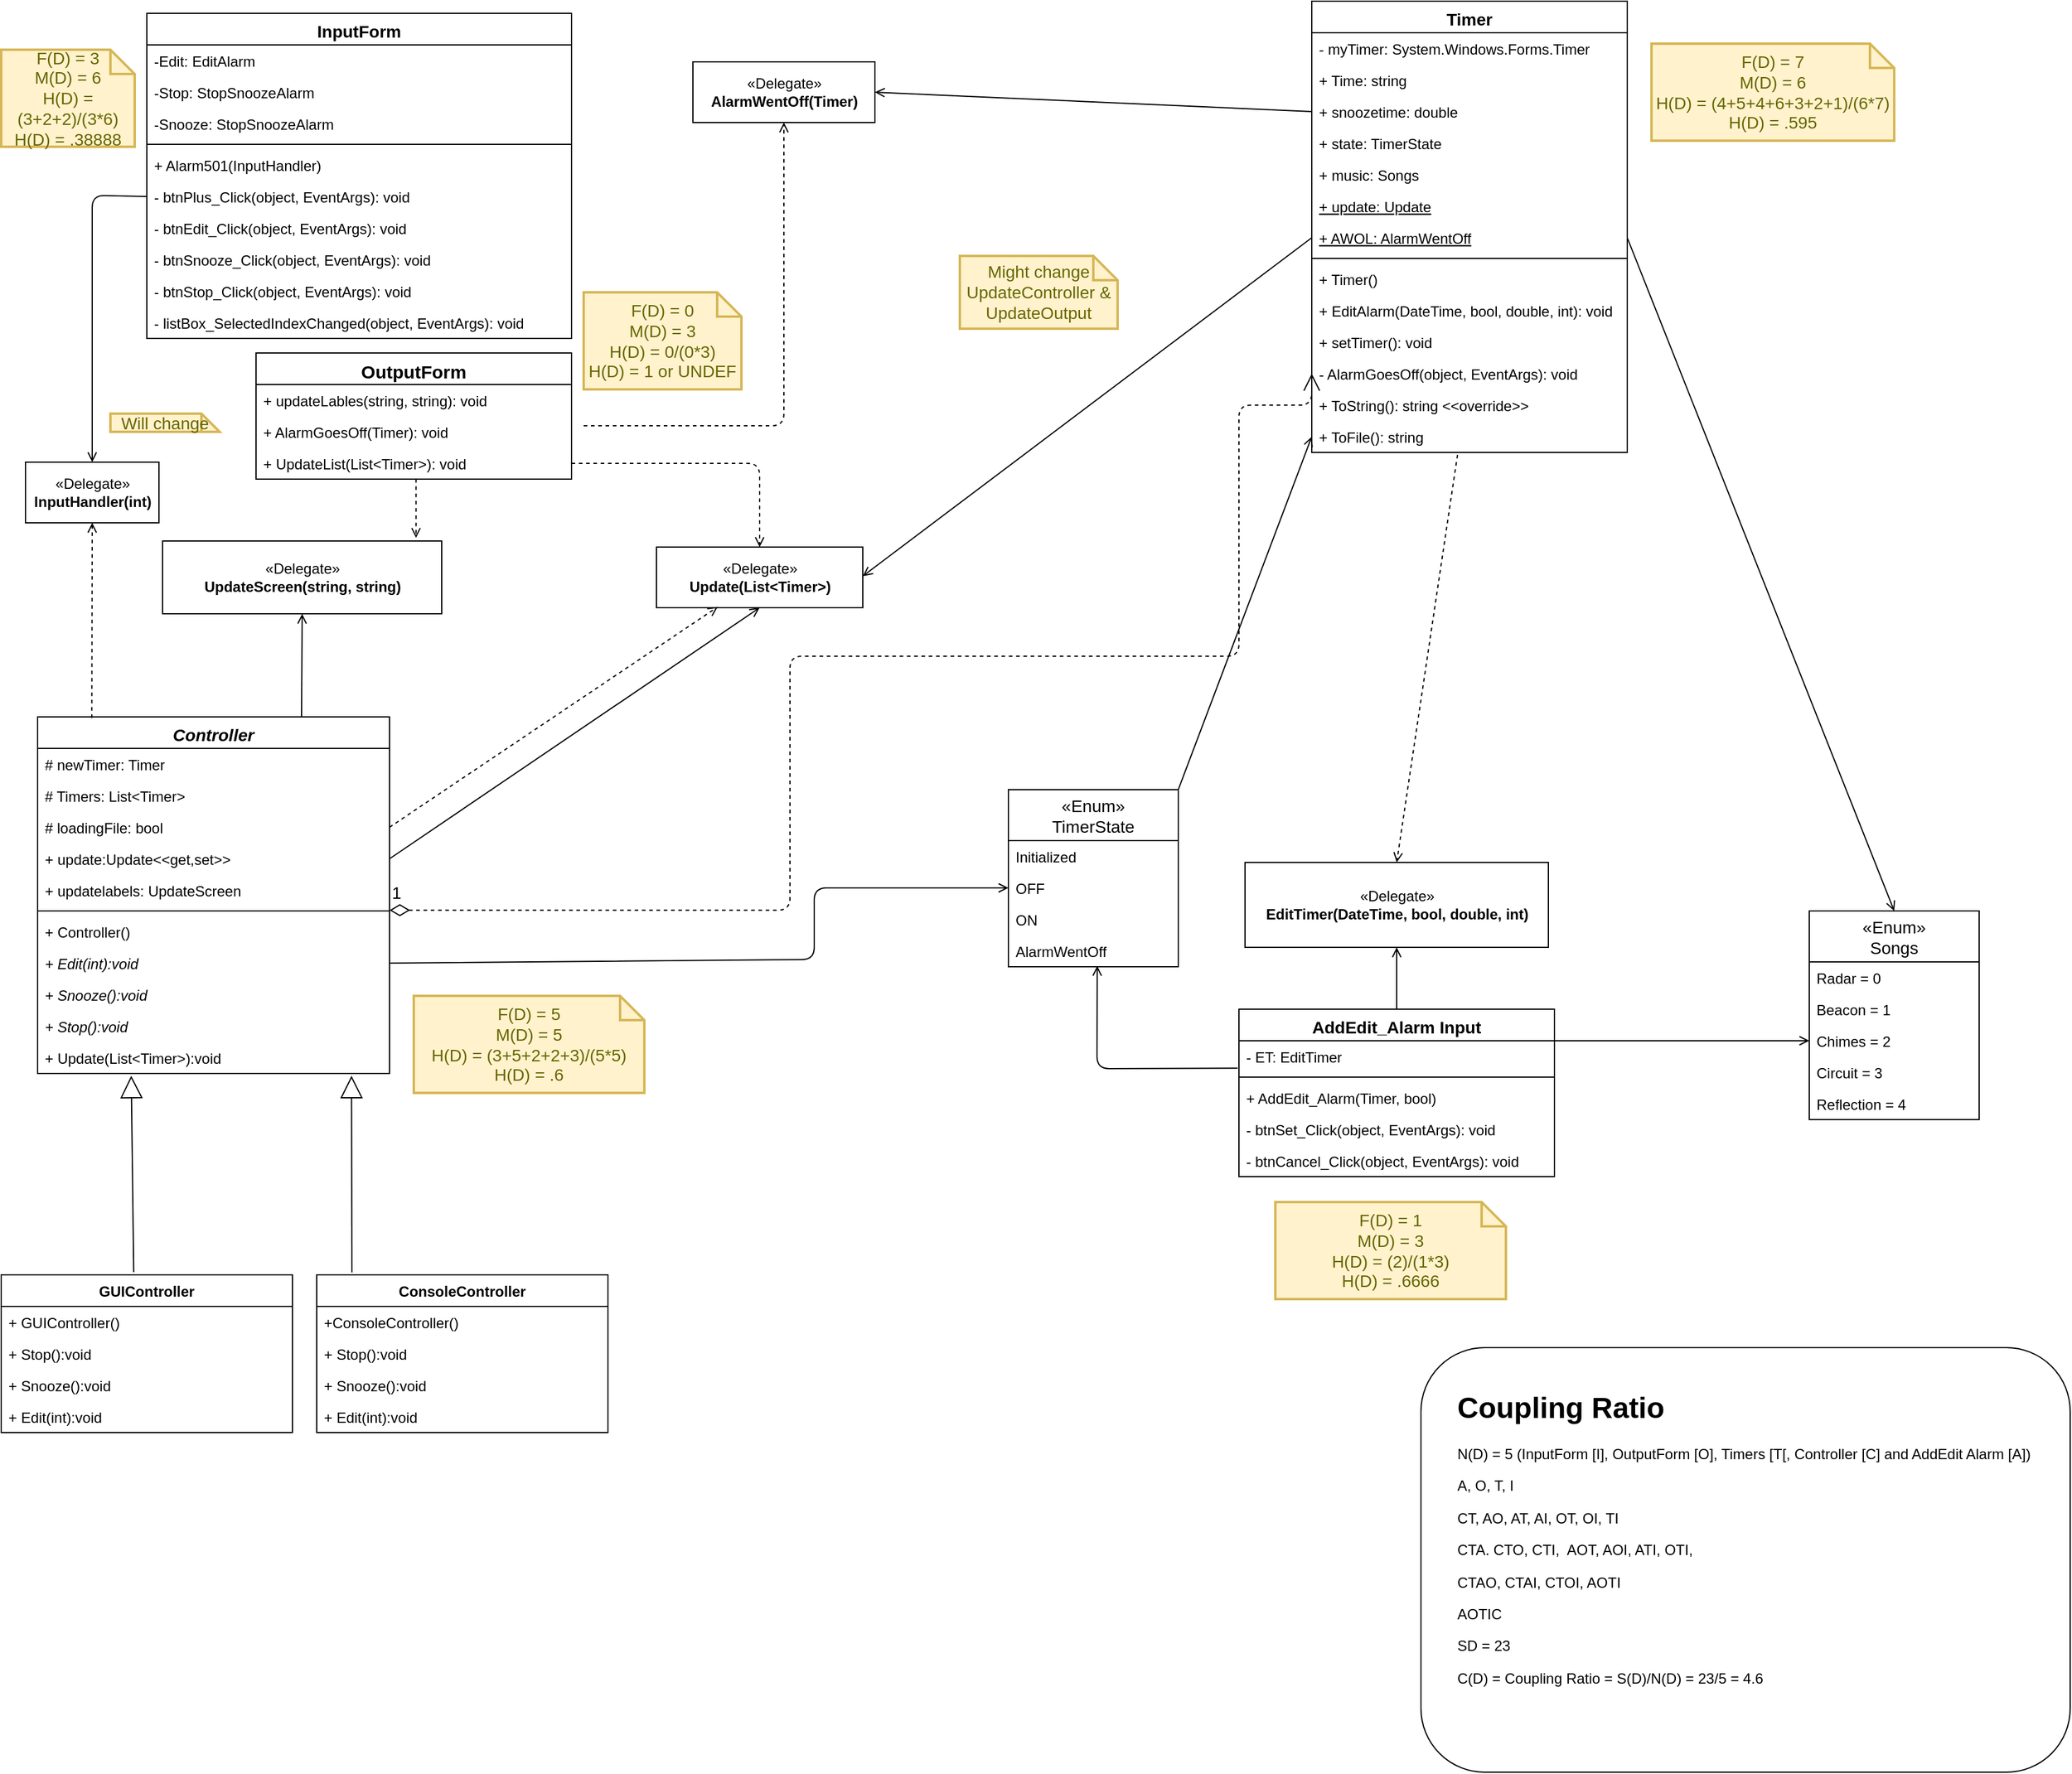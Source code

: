 <mxfile version="14.5.3" type="github" pages="2">
  <diagram id="-mIEmtDpmcr0Wm0IPF2-" name="Page-1">
    <mxGraphModel dx="1673" dy="908" grid="1" gridSize="10" guides="1" tooltips="1" connect="1" arrows="1" fold="1" page="1" pageScale="1" pageWidth="1800" pageHeight="1600" math="0" shadow="0">
      <root>
        <mxCell id="0" />
        <mxCell id="1" parent="0" />
        <mxCell id="JPcZrM7MTuREyfRBJGFF-1" value="InputForm" style="swimlane;fontStyle=1;align=center;verticalAlign=top;childLayout=stackLayout;horizontal=1;startSize=26;horizontalStack=0;resizeParent=1;resizeParentMax=0;resizeLast=0;collapsible=1;marginBottom=0;fontSize=14;" parent="1" vertex="1">
          <mxGeometry x="140" y="30" width="350" height="268" as="geometry" />
        </mxCell>
        <mxCell id="JPcZrM7MTuREyfRBJGFF-2" value="-Edit: EditAlarm" style="text;strokeColor=none;fillColor=none;align=left;verticalAlign=top;spacingLeft=4;spacingRight=4;overflow=hidden;rotatable=0;points=[[0,0.5],[1,0.5]];portConstraint=eastwest;" parent="JPcZrM7MTuREyfRBJGFF-1" vertex="1">
          <mxGeometry y="26" width="350" height="26" as="geometry" />
        </mxCell>
        <mxCell id="JPcZrM7MTuREyfRBJGFF-3" value="-Stop: StopSnoozeAlarm" style="text;strokeColor=none;fillColor=none;align=left;verticalAlign=top;spacingLeft=4;spacingRight=4;overflow=hidden;rotatable=0;points=[[0,0.5],[1,0.5]];portConstraint=eastwest;" parent="JPcZrM7MTuREyfRBJGFF-1" vertex="1">
          <mxGeometry y="52" width="350" height="26" as="geometry" />
        </mxCell>
        <mxCell id="JPcZrM7MTuREyfRBJGFF-4" value="-Snooze: StopSnoozeAlarm" style="text;strokeColor=none;fillColor=none;align=left;verticalAlign=top;spacingLeft=4;spacingRight=4;overflow=hidden;rotatable=0;points=[[0,0.5],[1,0.5]];portConstraint=eastwest;" parent="JPcZrM7MTuREyfRBJGFF-1" vertex="1">
          <mxGeometry y="78" width="350" height="26" as="geometry" />
        </mxCell>
        <mxCell id="JPcZrM7MTuREyfRBJGFF-5" value="" style="line;strokeWidth=1;fillColor=none;align=left;verticalAlign=middle;spacingTop=-1;spacingLeft=3;spacingRight=3;rotatable=0;labelPosition=right;points=[];portConstraint=eastwest;" parent="JPcZrM7MTuREyfRBJGFF-1" vertex="1">
          <mxGeometry y="104" width="350" height="8" as="geometry" />
        </mxCell>
        <mxCell id="JPcZrM7MTuREyfRBJGFF-6" value="+ Alarm501(InputHandler)" style="text;strokeColor=none;fillColor=none;align=left;verticalAlign=top;spacingLeft=4;spacingRight=4;overflow=hidden;rotatable=0;points=[[0,0.5],[1,0.5]];portConstraint=eastwest;" parent="JPcZrM7MTuREyfRBJGFF-1" vertex="1">
          <mxGeometry y="112" width="350" height="26" as="geometry" />
        </mxCell>
        <mxCell id="JPcZrM7MTuREyfRBJGFF-7" value="- btnPlus_Click(object, EventArgs): void" style="text;strokeColor=none;fillColor=none;align=left;verticalAlign=top;spacingLeft=4;spacingRight=4;overflow=hidden;rotatable=0;points=[[0,0.5],[1,0.5]];portConstraint=eastwest;" parent="JPcZrM7MTuREyfRBJGFF-1" vertex="1">
          <mxGeometry y="138" width="350" height="26" as="geometry" />
        </mxCell>
        <mxCell id="JPcZrM7MTuREyfRBJGFF-8" value="- btnEdit_Click(object, EventArgs): void" style="text;strokeColor=none;fillColor=none;align=left;verticalAlign=top;spacingLeft=4;spacingRight=4;overflow=hidden;rotatable=0;points=[[0,0.5],[1,0.5]];portConstraint=eastwest;" parent="JPcZrM7MTuREyfRBJGFF-1" vertex="1">
          <mxGeometry y="164" width="350" height="26" as="geometry" />
        </mxCell>
        <mxCell id="JPcZrM7MTuREyfRBJGFF-9" value="- btnSnooze_Click(object, EventArgs): void" style="text;strokeColor=none;fillColor=none;align=left;verticalAlign=top;spacingLeft=4;spacingRight=4;overflow=hidden;rotatable=0;points=[[0,0.5],[1,0.5]];portConstraint=eastwest;" parent="JPcZrM7MTuREyfRBJGFF-1" vertex="1">
          <mxGeometry y="190" width="350" height="26" as="geometry" />
        </mxCell>
        <mxCell id="JPcZrM7MTuREyfRBJGFF-10" value="- btnStop_Click(object, EventArgs): void" style="text;strokeColor=none;fillColor=none;align=left;verticalAlign=top;spacingLeft=4;spacingRight=4;overflow=hidden;rotatable=0;points=[[0,0.5],[1,0.5]];portConstraint=eastwest;" parent="JPcZrM7MTuREyfRBJGFF-1" vertex="1">
          <mxGeometry y="216" width="350" height="26" as="geometry" />
        </mxCell>
        <mxCell id="JPcZrM7MTuREyfRBJGFF-11" value="- listBox_SelectedIndexChanged(object, EventArgs): void" style="text;strokeColor=none;fillColor=none;align=left;verticalAlign=top;spacingLeft=4;spacingRight=4;overflow=hidden;rotatable=0;points=[[0,0.5],[1,0.5]];portConstraint=eastwest;" parent="JPcZrM7MTuREyfRBJGFF-1" vertex="1">
          <mxGeometry y="242" width="350" height="26" as="geometry" />
        </mxCell>
        <mxCell id="JPcZrM7MTuREyfRBJGFF-12" value="OutputForm" style="swimlane;fontStyle=1;align=center;verticalAlign=top;childLayout=stackLayout;horizontal=1;startSize=26;horizontalStack=0;resizeParent=1;resizeParentMax=0;resizeLast=0;collapsible=1;marginBottom=0;fontSize=15;" parent="1" vertex="1">
          <mxGeometry x="230" y="310" width="260" height="104" as="geometry" />
        </mxCell>
        <mxCell id="JPcZrM7MTuREyfRBJGFF-13" value="+ updateLables(string, string): void" style="text;strokeColor=none;fillColor=none;align=left;verticalAlign=top;spacingLeft=4;spacingRight=4;overflow=hidden;rotatable=0;points=[[0,0.5],[1,0.5]];portConstraint=eastwest;" parent="JPcZrM7MTuREyfRBJGFF-12" vertex="1">
          <mxGeometry y="26" width="260" height="26" as="geometry" />
        </mxCell>
        <mxCell id="JPcZrM7MTuREyfRBJGFF-14" value="+ AlarmGoesOff(Timer): void" style="text;strokeColor=none;fillColor=none;align=left;verticalAlign=top;spacingLeft=4;spacingRight=4;overflow=hidden;rotatable=0;points=[[0,0.5],[1,0.5]];portConstraint=eastwest;" parent="JPcZrM7MTuREyfRBJGFF-12" vertex="1">
          <mxGeometry y="52" width="260" height="26" as="geometry" />
        </mxCell>
        <mxCell id="JPcZrM7MTuREyfRBJGFF-15" value="+ UpdateList(List&lt;Timer&gt;): void" style="text;strokeColor=none;fillColor=none;align=left;verticalAlign=top;spacingLeft=4;spacingRight=4;overflow=hidden;rotatable=0;points=[[0,0.5],[1,0.5]];portConstraint=eastwest;" parent="JPcZrM7MTuREyfRBJGFF-12" vertex="1">
          <mxGeometry y="78" width="260" height="26" as="geometry" />
        </mxCell>
        <mxCell id="JPcZrM7MTuREyfRBJGFF-16" value="Timer" style="swimlane;fontStyle=1;align=center;verticalAlign=top;childLayout=stackLayout;horizontal=1;startSize=26;horizontalStack=0;resizeParent=1;resizeParentMax=0;resizeLast=0;collapsible=1;marginBottom=0;fontSize=14;" parent="1" vertex="1">
          <mxGeometry x="1100" y="20" width="260" height="372" as="geometry" />
        </mxCell>
        <mxCell id="JPcZrM7MTuREyfRBJGFF-17" value="- myTimer: System.Windows.Forms.Timer" style="text;strokeColor=none;fillColor=none;align=left;verticalAlign=top;spacingLeft=4;spacingRight=4;overflow=hidden;rotatable=0;points=[[0,0.5],[1,0.5]];portConstraint=eastwest;" parent="JPcZrM7MTuREyfRBJGFF-16" vertex="1">
          <mxGeometry y="26" width="260" height="26" as="geometry" />
        </mxCell>
        <mxCell id="JPcZrM7MTuREyfRBJGFF-18" value="+ Time: string" style="text;strokeColor=none;fillColor=none;align=left;verticalAlign=top;spacingLeft=4;spacingRight=4;overflow=hidden;rotatable=0;points=[[0,0.5],[1,0.5]];portConstraint=eastwest;" parent="JPcZrM7MTuREyfRBJGFF-16" vertex="1">
          <mxGeometry y="52" width="260" height="26" as="geometry" />
        </mxCell>
        <mxCell id="JPcZrM7MTuREyfRBJGFF-19" value="+ snoozetime: double" style="text;strokeColor=none;fillColor=none;align=left;verticalAlign=top;spacingLeft=4;spacingRight=4;overflow=hidden;rotatable=0;points=[[0,0.5],[1,0.5]];portConstraint=eastwest;" parent="JPcZrM7MTuREyfRBJGFF-16" vertex="1">
          <mxGeometry y="78" width="260" height="26" as="geometry" />
        </mxCell>
        <mxCell id="JPcZrM7MTuREyfRBJGFF-20" value="+ state: TimerState" style="text;strokeColor=none;fillColor=none;align=left;verticalAlign=top;spacingLeft=4;spacingRight=4;overflow=hidden;rotatable=0;points=[[0,0.5],[1,0.5]];portConstraint=eastwest;" parent="JPcZrM7MTuREyfRBJGFF-16" vertex="1">
          <mxGeometry y="104" width="260" height="26" as="geometry" />
        </mxCell>
        <mxCell id="JPcZrM7MTuREyfRBJGFF-21" value="+ music: Songs" style="text;strokeColor=none;fillColor=none;align=left;verticalAlign=top;spacingLeft=4;spacingRight=4;overflow=hidden;rotatable=0;points=[[0,0.5],[1,0.5]];portConstraint=eastwest;" parent="JPcZrM7MTuREyfRBJGFF-16" vertex="1">
          <mxGeometry y="130" width="260" height="26" as="geometry" />
        </mxCell>
        <mxCell id="JPcZrM7MTuREyfRBJGFF-22" value="+ update: Update" style="text;strokeColor=none;fillColor=none;align=left;verticalAlign=top;spacingLeft=4;spacingRight=4;overflow=hidden;rotatable=0;points=[[0,0.5],[1,0.5]];portConstraint=eastwest;fontStyle=4" parent="JPcZrM7MTuREyfRBJGFF-16" vertex="1">
          <mxGeometry y="156" width="260" height="26" as="geometry" />
        </mxCell>
        <mxCell id="JPcZrM7MTuREyfRBJGFF-23" value="+ AWOL: AlarmWentOff" style="text;strokeColor=none;fillColor=none;align=left;verticalAlign=top;spacingLeft=4;spacingRight=4;overflow=hidden;rotatable=0;points=[[0,0.5],[1,0.5]];portConstraint=eastwest;fontStyle=4" parent="JPcZrM7MTuREyfRBJGFF-16" vertex="1">
          <mxGeometry y="182" width="260" height="26" as="geometry" />
        </mxCell>
        <mxCell id="JPcZrM7MTuREyfRBJGFF-24" value="" style="line;strokeWidth=1;fillColor=none;align=left;verticalAlign=middle;spacingTop=-1;spacingLeft=3;spacingRight=3;rotatable=0;labelPosition=right;points=[];portConstraint=eastwest;" parent="JPcZrM7MTuREyfRBJGFF-16" vertex="1">
          <mxGeometry y="208" width="260" height="8" as="geometry" />
        </mxCell>
        <mxCell id="JPcZrM7MTuREyfRBJGFF-25" value="+ Timer()" style="text;strokeColor=none;fillColor=none;align=left;verticalAlign=top;spacingLeft=4;spacingRight=4;overflow=hidden;rotatable=0;points=[[0,0.5],[1,0.5]];portConstraint=eastwest;" parent="JPcZrM7MTuREyfRBJGFF-16" vertex="1">
          <mxGeometry y="216" width="260" height="26" as="geometry" />
        </mxCell>
        <mxCell id="JPcZrM7MTuREyfRBJGFF-26" value="+ EditAlarm(DateTime, bool, double, int): void" style="text;strokeColor=none;fillColor=none;align=left;verticalAlign=top;spacingLeft=4;spacingRight=4;overflow=hidden;rotatable=0;points=[[0,0.5],[1,0.5]];portConstraint=eastwest;" parent="JPcZrM7MTuREyfRBJGFF-16" vertex="1">
          <mxGeometry y="242" width="260" height="26" as="geometry" />
        </mxCell>
        <mxCell id="JPcZrM7MTuREyfRBJGFF-27" value="+ setTimer(): void" style="text;strokeColor=none;fillColor=none;align=left;verticalAlign=top;spacingLeft=4;spacingRight=4;overflow=hidden;rotatable=0;points=[[0,0.5],[1,0.5]];portConstraint=eastwest;" parent="JPcZrM7MTuREyfRBJGFF-16" vertex="1">
          <mxGeometry y="268" width="260" height="26" as="geometry" />
        </mxCell>
        <mxCell id="JPcZrM7MTuREyfRBJGFF-28" value="- AlarmGoesOff(object, EventArgs): void" style="text;strokeColor=none;fillColor=none;align=left;verticalAlign=top;spacingLeft=4;spacingRight=4;overflow=hidden;rotatable=0;points=[[0,0.5],[1,0.5]];portConstraint=eastwest;" parent="JPcZrM7MTuREyfRBJGFF-16" vertex="1">
          <mxGeometry y="294" width="260" height="26" as="geometry" />
        </mxCell>
        <mxCell id="JPcZrM7MTuREyfRBJGFF-29" value="+ ToString(): string &lt;&lt;override&gt;&gt;" style="text;strokeColor=none;fillColor=none;align=left;verticalAlign=top;spacingLeft=4;spacingRight=4;overflow=hidden;rotatable=0;points=[[0,0.5],[1,0.5]];portConstraint=eastwest;" parent="JPcZrM7MTuREyfRBJGFF-16" vertex="1">
          <mxGeometry y="320" width="260" height="26" as="geometry" />
        </mxCell>
        <mxCell id="JPcZrM7MTuREyfRBJGFF-30" value="+ ToFile(): string" style="text;strokeColor=none;fillColor=none;align=left;verticalAlign=top;spacingLeft=4;spacingRight=4;overflow=hidden;rotatable=0;points=[[0,0.5],[1,0.5]];portConstraint=eastwest;" parent="JPcZrM7MTuREyfRBJGFF-16" vertex="1">
          <mxGeometry y="346" width="260" height="26" as="geometry" />
        </mxCell>
        <mxCell id="JPcZrM7MTuREyfRBJGFF-31" value="AddEdit_Alarm Input&#xa; " style="swimlane;fontStyle=1;align=center;verticalAlign=top;childLayout=stackLayout;horizontal=1;startSize=26;horizontalStack=0;resizeParent=1;resizeParentMax=0;resizeLast=0;collapsible=1;marginBottom=0;fontSize=14;" parent="1" vertex="1">
          <mxGeometry x="1040" y="851" width="260" height="138" as="geometry" />
        </mxCell>
        <mxCell id="JPcZrM7MTuREyfRBJGFF-32" value="- ET: EditTimer" style="text;strokeColor=none;fillColor=none;align=left;verticalAlign=top;spacingLeft=4;spacingRight=4;overflow=hidden;rotatable=0;points=[[0,0.5],[1,0.5]];portConstraint=eastwest;" parent="JPcZrM7MTuREyfRBJGFF-31" vertex="1">
          <mxGeometry y="26" width="260" height="26" as="geometry" />
        </mxCell>
        <mxCell id="JPcZrM7MTuREyfRBJGFF-33" value="" style="line;strokeWidth=1;fillColor=none;align=left;verticalAlign=middle;spacingTop=-1;spacingLeft=3;spacingRight=3;rotatable=0;labelPosition=right;points=[];portConstraint=eastwest;" parent="JPcZrM7MTuREyfRBJGFF-31" vertex="1">
          <mxGeometry y="52" width="260" height="8" as="geometry" />
        </mxCell>
        <mxCell id="JPcZrM7MTuREyfRBJGFF-34" value="+ AddEdit_Alarm(Timer, bool)" style="text;strokeColor=none;fillColor=none;align=left;verticalAlign=top;spacingLeft=4;spacingRight=4;overflow=hidden;rotatable=0;points=[[0,0.5],[1,0.5]];portConstraint=eastwest;" parent="JPcZrM7MTuREyfRBJGFF-31" vertex="1">
          <mxGeometry y="60" width="260" height="26" as="geometry" />
        </mxCell>
        <mxCell id="JPcZrM7MTuREyfRBJGFF-35" value="- btnSet_Click(object, EventArgs): void" style="text;strokeColor=none;fillColor=none;align=left;verticalAlign=top;spacingLeft=4;spacingRight=4;overflow=hidden;rotatable=0;points=[[0,0.5],[1,0.5]];portConstraint=eastwest;" parent="JPcZrM7MTuREyfRBJGFF-31" vertex="1">
          <mxGeometry y="86" width="260" height="26" as="geometry" />
        </mxCell>
        <mxCell id="JPcZrM7MTuREyfRBJGFF-36" value="- btnCancel_Click(object, EventArgs): void" style="text;strokeColor=none;fillColor=none;align=left;verticalAlign=top;spacingLeft=4;spacingRight=4;overflow=hidden;rotatable=0;points=[[0,0.5],[1,0.5]];portConstraint=eastwest;" parent="JPcZrM7MTuREyfRBJGFF-31" vertex="1">
          <mxGeometry y="112" width="260" height="26" as="geometry" />
        </mxCell>
        <mxCell id="JPcZrM7MTuREyfRBJGFF-37" value="Controller&#xa;" style="swimlane;fontStyle=3;align=center;verticalAlign=top;childLayout=stackLayout;horizontal=1;startSize=26;horizontalStack=0;resizeParent=1;resizeParentMax=0;resizeLast=0;collapsible=1;marginBottom=0;fontSize=14;" parent="1" vertex="1">
          <mxGeometry x="50" y="610" width="290" height="294" as="geometry" />
        </mxCell>
        <mxCell id="JPcZrM7MTuREyfRBJGFF-38" value="# newTimer: Timer" style="text;strokeColor=none;fillColor=none;align=left;verticalAlign=top;spacingLeft=4;spacingRight=4;overflow=hidden;rotatable=0;points=[[0,0.5],[1,0.5]];portConstraint=eastwest;" parent="JPcZrM7MTuREyfRBJGFF-37" vertex="1">
          <mxGeometry y="26" width="290" height="26" as="geometry" />
        </mxCell>
        <mxCell id="JPcZrM7MTuREyfRBJGFF-39" value="# Timers: List&lt;Timer&gt;" style="text;strokeColor=none;fillColor=none;align=left;verticalAlign=top;spacingLeft=4;spacingRight=4;overflow=hidden;rotatable=0;points=[[0,0.5],[1,0.5]];portConstraint=eastwest;" parent="JPcZrM7MTuREyfRBJGFF-37" vertex="1">
          <mxGeometry y="52" width="290" height="26" as="geometry" />
        </mxCell>
        <mxCell id="JPcZrM7MTuREyfRBJGFF-40" value="# loadingFile: bool" style="text;strokeColor=none;fillColor=none;align=left;verticalAlign=top;spacingLeft=4;spacingRight=4;overflow=hidden;rotatable=0;points=[[0,0.5],[1,0.5]];portConstraint=eastwest;" parent="JPcZrM7MTuREyfRBJGFF-37" vertex="1">
          <mxGeometry y="78" width="290" height="26" as="geometry" />
        </mxCell>
        <mxCell id="JPcZrM7MTuREyfRBJGFF-41" value="+ update:Update&lt;&lt;get,set&gt;&gt;" style="text;strokeColor=none;fillColor=none;align=left;verticalAlign=top;spacingLeft=4;spacingRight=4;overflow=hidden;rotatable=0;points=[[0,0.5],[1,0.5]];portConstraint=eastwest;" parent="JPcZrM7MTuREyfRBJGFF-37" vertex="1">
          <mxGeometry y="104" width="290" height="26" as="geometry" />
        </mxCell>
        <mxCell id="JPcZrM7MTuREyfRBJGFF-42" value="+ updatelabels: UpdateScreen" style="text;strokeColor=none;fillColor=none;align=left;verticalAlign=top;spacingLeft=4;spacingRight=4;overflow=hidden;rotatable=0;points=[[0,0.5],[1,0.5]];portConstraint=eastwest;" parent="JPcZrM7MTuREyfRBJGFF-37" vertex="1">
          <mxGeometry y="130" width="290" height="26" as="geometry" />
        </mxCell>
        <mxCell id="JPcZrM7MTuREyfRBJGFF-43" value="" style="line;strokeWidth=1;fillColor=none;align=left;verticalAlign=middle;spacingTop=-1;spacingLeft=3;spacingRight=3;rotatable=0;labelPosition=right;points=[];portConstraint=eastwest;" parent="JPcZrM7MTuREyfRBJGFF-37" vertex="1">
          <mxGeometry y="156" width="290" height="8" as="geometry" />
        </mxCell>
        <mxCell id="JPcZrM7MTuREyfRBJGFF-44" value="+ Controller()" style="text;strokeColor=none;fillColor=none;align=left;verticalAlign=top;spacingLeft=4;spacingRight=4;overflow=hidden;rotatable=0;points=[[0,0.5],[1,0.5]];portConstraint=eastwest;" parent="JPcZrM7MTuREyfRBJGFF-37" vertex="1">
          <mxGeometry y="164" width="290" height="26" as="geometry" />
        </mxCell>
        <mxCell id="JPcZrM7MTuREyfRBJGFF-45" value="+ Edit(int):void" style="text;strokeColor=none;fillColor=none;align=left;verticalAlign=top;spacingLeft=4;spacingRight=4;overflow=hidden;rotatable=0;points=[[0,0.5],[1,0.5]];portConstraint=eastwest;fontStyle=2" parent="JPcZrM7MTuREyfRBJGFF-37" vertex="1">
          <mxGeometry y="190" width="290" height="26" as="geometry" />
        </mxCell>
        <mxCell id="JPcZrM7MTuREyfRBJGFF-46" value="+ Snooze():void" style="text;strokeColor=none;fillColor=none;align=left;verticalAlign=top;spacingLeft=4;spacingRight=4;overflow=hidden;rotatable=0;points=[[0,0.5],[1,0.5]];portConstraint=eastwest;fontStyle=2" parent="JPcZrM7MTuREyfRBJGFF-37" vertex="1">
          <mxGeometry y="216" width="290" height="26" as="geometry" />
        </mxCell>
        <mxCell id="JPcZrM7MTuREyfRBJGFF-47" value="+ Stop():void" style="text;strokeColor=none;fillColor=none;align=left;verticalAlign=top;spacingLeft=4;spacingRight=4;overflow=hidden;rotatable=0;points=[[0,0.5],[1,0.5]];portConstraint=eastwest;fontStyle=2" parent="JPcZrM7MTuREyfRBJGFF-37" vertex="1">
          <mxGeometry y="242" width="290" height="26" as="geometry" />
        </mxCell>
        <mxCell id="JPcZrM7MTuREyfRBJGFF-48" value="+ Update(List&lt;Timer&gt;):void" style="text;strokeColor=none;fillColor=none;align=left;verticalAlign=top;spacingLeft=4;spacingRight=4;overflow=hidden;rotatable=0;points=[[0,0.5],[1,0.5]];portConstraint=eastwest;" parent="JPcZrM7MTuREyfRBJGFF-37" vertex="1">
          <mxGeometry y="268" width="290" height="26" as="geometry" />
        </mxCell>
        <mxCell id="JPcZrM7MTuREyfRBJGFF-49" value="«Delegate»&lt;br&gt;&lt;b&gt;UpdateScreen(string, string)&lt;/b&gt;" style="html=1;" parent="1" vertex="1">
          <mxGeometry x="153" y="465" width="230" height="60" as="geometry" />
        </mxCell>
        <mxCell id="JPcZrM7MTuREyfRBJGFF-50" value="«Delegate»&lt;br&gt;&lt;b&gt;AlarmWentOff(Timer)&lt;/b&gt;" style="html=1;" parent="1" vertex="1">
          <mxGeometry x="590" y="70" width="150" height="50" as="geometry" />
        </mxCell>
        <mxCell id="JPcZrM7MTuREyfRBJGFF-51" value="«Delegate»&lt;br&gt;&lt;b&gt;Update(List&amp;lt;Timer&amp;gt;)&lt;/b&gt;" style="html=1;" parent="1" vertex="1">
          <mxGeometry x="560" y="470" width="170" height="50" as="geometry" />
        </mxCell>
        <mxCell id="JPcZrM7MTuREyfRBJGFF-52" value="«Delegate»&lt;br&gt;&lt;b&gt;InputHandler(int)&lt;/b&gt;" style="html=1;" parent="1" vertex="1">
          <mxGeometry x="40" y="400" width="110" height="50" as="geometry" />
        </mxCell>
        <mxCell id="JPcZrM7MTuREyfRBJGFF-53" value="«Delegate»&lt;br&gt;&lt;b&gt;EditTimer(DateTime, bool, double, int)&lt;/b&gt;" style="html=1;" parent="1" vertex="1">
          <mxGeometry x="1045" y="730" width="250" height="70" as="geometry" />
        </mxCell>
        <mxCell id="JPcZrM7MTuREyfRBJGFF-54" value="«Enum»&#xa;TimerState" style="swimlane;fontStyle=0;childLayout=stackLayout;horizontal=1;startSize=42;fillColor=none;horizontalStack=0;resizeParent=1;resizeParentMax=0;resizeLast=0;collapsible=1;marginBottom=0;fontSize=14;" parent="1" vertex="1">
          <mxGeometry x="850" y="670" width="140" height="146" as="geometry" />
        </mxCell>
        <mxCell id="JPcZrM7MTuREyfRBJGFF-55" value="Initialized" style="text;strokeColor=none;fillColor=none;align=left;verticalAlign=top;spacingLeft=4;spacingRight=4;overflow=hidden;rotatable=0;points=[[0,0.5],[1,0.5]];portConstraint=eastwest;" parent="JPcZrM7MTuREyfRBJGFF-54" vertex="1">
          <mxGeometry y="42" width="140" height="26" as="geometry" />
        </mxCell>
        <mxCell id="JPcZrM7MTuREyfRBJGFF-56" value="OFF" style="text;strokeColor=none;fillColor=none;align=left;verticalAlign=top;spacingLeft=4;spacingRight=4;overflow=hidden;rotatable=0;points=[[0,0.5],[1,0.5]];portConstraint=eastwest;" parent="JPcZrM7MTuREyfRBJGFF-54" vertex="1">
          <mxGeometry y="68" width="140" height="26" as="geometry" />
        </mxCell>
        <mxCell id="JPcZrM7MTuREyfRBJGFF-57" value="ON" style="text;strokeColor=none;fillColor=none;align=left;verticalAlign=top;spacingLeft=4;spacingRight=4;overflow=hidden;rotatable=0;points=[[0,0.5],[1,0.5]];portConstraint=eastwest;" parent="JPcZrM7MTuREyfRBJGFF-54" vertex="1">
          <mxGeometry y="94" width="140" height="26" as="geometry" />
        </mxCell>
        <mxCell id="JPcZrM7MTuREyfRBJGFF-58" value="AlarmWentOff" style="text;strokeColor=none;fillColor=none;align=left;verticalAlign=top;spacingLeft=4;spacingRight=4;overflow=hidden;rotatable=0;points=[[0,0.5],[1,0.5]];portConstraint=eastwest;" parent="JPcZrM7MTuREyfRBJGFF-54" vertex="1">
          <mxGeometry y="120" width="140" height="26" as="geometry" />
        </mxCell>
        <mxCell id="JPcZrM7MTuREyfRBJGFF-59" value="«Enum»&#xa;Songs" style="swimlane;fontStyle=0;childLayout=stackLayout;horizontal=1;startSize=42;fillColor=none;horizontalStack=0;resizeParent=1;resizeParentMax=0;resizeLast=0;collapsible=1;marginBottom=0;fontSize=14;" parent="1" vertex="1">
          <mxGeometry x="1510" y="770" width="140" height="172" as="geometry" />
        </mxCell>
        <mxCell id="JPcZrM7MTuREyfRBJGFF-60" value="Radar = 0" style="text;strokeColor=none;fillColor=none;align=left;verticalAlign=top;spacingLeft=4;spacingRight=4;overflow=hidden;rotatable=0;points=[[0,0.5],[1,0.5]];portConstraint=eastwest;" parent="JPcZrM7MTuREyfRBJGFF-59" vertex="1">
          <mxGeometry y="42" width="140" height="26" as="geometry" />
        </mxCell>
        <mxCell id="JPcZrM7MTuREyfRBJGFF-61" value="Beacon = 1" style="text;strokeColor=none;fillColor=none;align=left;verticalAlign=top;spacingLeft=4;spacingRight=4;overflow=hidden;rotatable=0;points=[[0,0.5],[1,0.5]];portConstraint=eastwest;" parent="JPcZrM7MTuREyfRBJGFF-59" vertex="1">
          <mxGeometry y="68" width="140" height="26" as="geometry" />
        </mxCell>
        <mxCell id="JPcZrM7MTuREyfRBJGFF-62" value="Chimes = 2" style="text;strokeColor=none;fillColor=none;align=left;verticalAlign=top;spacingLeft=4;spacingRight=4;overflow=hidden;rotatable=0;points=[[0,0.5],[1,0.5]];portConstraint=eastwest;" parent="JPcZrM7MTuREyfRBJGFF-59" vertex="1">
          <mxGeometry y="94" width="140" height="26" as="geometry" />
        </mxCell>
        <mxCell id="JPcZrM7MTuREyfRBJGFF-63" value="Circuit = 3" style="text;strokeColor=none;fillColor=none;align=left;verticalAlign=top;spacingLeft=4;spacingRight=4;overflow=hidden;rotatable=0;points=[[0,0.5],[1,0.5]];portConstraint=eastwest;" parent="JPcZrM7MTuREyfRBJGFF-59" vertex="1">
          <mxGeometry y="120" width="140" height="26" as="geometry" />
        </mxCell>
        <mxCell id="JPcZrM7MTuREyfRBJGFF-64" value="Reflection = 4" style="text;strokeColor=none;fillColor=none;align=left;verticalAlign=top;spacingLeft=4;spacingRight=4;overflow=hidden;rotatable=0;points=[[0,0.5],[1,0.5]];portConstraint=eastwest;" parent="JPcZrM7MTuREyfRBJGFF-59" vertex="1">
          <mxGeometry y="146" width="140" height="26" as="geometry" />
        </mxCell>
        <mxCell id="JPcZrM7MTuREyfRBJGFF-65" value="" style="html=1;verticalAlign=bottom;endArrow=open;endFill=0;entryX=0;entryY=0.5;entryDx=0;entryDy=0;" parent="1" target="JPcZrM7MTuREyfRBJGFF-62" edge="1">
          <mxGeometry width="80" relative="1" as="geometry">
            <mxPoint x="1300" y="877" as="sourcePoint" />
            <mxPoint x="1010" y="940" as="targetPoint" />
          </mxGeometry>
        </mxCell>
        <mxCell id="JPcZrM7MTuREyfRBJGFF-66" value="" style="html=1;verticalAlign=bottom;endArrow=open;endFill=0;entryX=0.5;entryY=0;entryDx=0;entryDy=0;exitX=1;exitY=0.5;exitDx=0;exitDy=0;" parent="1" target="JPcZrM7MTuREyfRBJGFF-59" edge="1">
          <mxGeometry width="80" relative="1" as="geometry">
            <mxPoint x="1360.0" y="215" as="sourcePoint" />
            <mxPoint x="690" y="679.998" as="targetPoint" />
            <Array as="points" />
          </mxGeometry>
        </mxCell>
        <mxCell id="JPcZrM7MTuREyfRBJGFF-67" value="" style="html=1;verticalAlign=bottom;endArrow=open;endFill=0;entryX=0;entryY=0.5;entryDx=0;entryDy=0;exitX=1;exitY=0;exitDx=0;exitDy=0;" parent="1" source="JPcZrM7MTuREyfRBJGFF-54" target="JPcZrM7MTuREyfRBJGFF-30" edge="1">
          <mxGeometry width="80" relative="1" as="geometry">
            <mxPoint x="710.0" y="628" as="sourcePoint" />
            <mxPoint x="920.0" y="628" as="targetPoint" />
          </mxGeometry>
        </mxCell>
        <mxCell id="JPcZrM7MTuREyfRBJGFF-68" value="" style="html=1;verticalAlign=bottom;endArrow=none;endFill=0;entryX=1;entryY=0.5;entryDx=0;entryDy=0;exitX=0;exitY=0.5;exitDx=0;exitDy=0;startArrow=open;startFill=0;" parent="1" source="JPcZrM7MTuREyfRBJGFF-56" target="JPcZrM7MTuREyfRBJGFF-45" edge="1">
          <mxGeometry width="80" relative="1" as="geometry">
            <mxPoint x="470.0" y="628" as="sourcePoint" />
            <mxPoint x="680.0" y="628" as="targetPoint" />
            <Array as="points">
              <mxPoint x="690" y="751" />
              <mxPoint x="690" y="810" />
            </Array>
          </mxGeometry>
        </mxCell>
        <mxCell id="JPcZrM7MTuREyfRBJGFF-69" value="" style="html=1;verticalAlign=bottom;endArrow=open;endFill=0;entryX=0.5;entryY=1;entryDx=0;entryDy=0;dashed=1;" parent="1" target="JPcZrM7MTuREyfRBJGFF-50" edge="1">
          <mxGeometry width="80" relative="1" as="geometry">
            <mxPoint x="500" y="370" as="sourcePoint" />
            <mxPoint x="570.0" y="450" as="targetPoint" />
            <Array as="points">
              <mxPoint x="665" y="370" />
            </Array>
          </mxGeometry>
        </mxCell>
        <mxCell id="JPcZrM7MTuREyfRBJGFF-70" value="" style="html=1;verticalAlign=bottom;endArrow=open;endFill=0;entryX=1;entryY=0.5;entryDx=0;entryDy=0;exitX=0;exitY=0.5;exitDx=0;exitDy=0;" parent="1" source="JPcZrM7MTuREyfRBJGFF-19" target="JPcZrM7MTuREyfRBJGFF-50" edge="1">
          <mxGeometry width="80" relative="1" as="geometry">
            <mxPoint x="590.0" y="600" as="sourcePoint" />
            <mxPoint x="800.0" y="600" as="targetPoint" />
          </mxGeometry>
        </mxCell>
        <mxCell id="JPcZrM7MTuREyfRBJGFF-71" value="" style="html=1;verticalAlign=bottom;endArrow=open;endFill=0;entryX=0.5;entryY=1;entryDx=0;entryDy=0;dashed=1;exitX=0.154;exitY=0.003;exitDx=0;exitDy=0;exitPerimeter=0;" parent="1" source="JPcZrM7MTuREyfRBJGFF-37" target="JPcZrM7MTuREyfRBJGFF-52" edge="1">
          <mxGeometry width="80" relative="1" as="geometry">
            <mxPoint x="95" y="600" as="sourcePoint" />
            <mxPoint x="110" y="478" as="targetPoint" />
          </mxGeometry>
        </mxCell>
        <mxCell id="JPcZrM7MTuREyfRBJGFF-72" value="" style="html=1;verticalAlign=bottom;endArrow=open;endFill=0;entryX=0.5;entryY=0;entryDx=0;entryDy=0;exitX=0;exitY=0.5;exitDx=0;exitDy=0;" parent="1" source="JPcZrM7MTuREyfRBJGFF-7" target="JPcZrM7MTuREyfRBJGFF-52" edge="1">
          <mxGeometry width="80" relative="1" as="geometry">
            <mxPoint x="95" y="180" as="sourcePoint" />
            <mxPoint x="70" y="324" as="targetPoint" />
            <Array as="points">
              <mxPoint x="95" y="180" />
            </Array>
          </mxGeometry>
        </mxCell>
        <mxCell id="JPcZrM7MTuREyfRBJGFF-73" value="" style="html=1;verticalAlign=bottom;endArrow=open;endFill=0;entryX=0.908;entryY=-0.043;entryDx=0;entryDy=0;exitX=0.507;exitY=0.995;exitDx=0;exitDy=0;exitPerimeter=0;dashed=1;entryPerimeter=0;" parent="1" source="JPcZrM7MTuREyfRBJGFF-15" target="JPcZrM7MTuREyfRBJGFF-49" edge="1">
          <mxGeometry width="80" relative="1" as="geometry">
            <mxPoint x="360.0" y="440" as="sourcePoint" />
            <mxPoint x="210.0" y="454" as="targetPoint" />
          </mxGeometry>
        </mxCell>
        <mxCell id="JPcZrM7MTuREyfRBJGFF-74" value="" style="html=1;verticalAlign=bottom;endArrow=open;endFill=0;entryX=0.5;entryY=1;entryDx=0;entryDy=0;exitX=0.75;exitY=0;exitDx=0;exitDy=0;" parent="1" source="JPcZrM7MTuREyfRBJGFF-37" target="JPcZrM7MTuREyfRBJGFF-49" edge="1">
          <mxGeometry width="80" relative="1" as="geometry">
            <mxPoint x="600.0" y="656" as="sourcePoint" />
            <mxPoint x="450.0" y="670" as="targetPoint" />
          </mxGeometry>
        </mxCell>
        <mxCell id="JPcZrM7MTuREyfRBJGFF-75" value="" style="html=1;verticalAlign=bottom;endArrow=open;endFill=0;entryX=0.5;entryY=1;entryDx=0;entryDy=0;exitX=1;exitY=0.5;exitDx=0;exitDy=0;" parent="1" source="JPcZrM7MTuREyfRBJGFF-41" target="JPcZrM7MTuREyfRBJGFF-51" edge="1">
          <mxGeometry width="80" relative="1" as="geometry">
            <mxPoint x="560.0" y="650" as="sourcePoint" />
            <mxPoint x="410.0" y="664" as="targetPoint" />
          </mxGeometry>
        </mxCell>
        <mxCell id="JPcZrM7MTuREyfRBJGFF-76" value="" style="html=1;verticalAlign=bottom;endArrow=open;endFill=0;entryX=1;entryY=0.5;entryDx=0;entryDy=0;exitX=0;exitY=0.5;exitDx=0;exitDy=0;" parent="1" edge="1">
          <mxGeometry width="80" relative="1" as="geometry">
            <mxPoint x="1100.0" y="215" as="sourcePoint" />
            <mxPoint x="730.0" y="494.0" as="targetPoint" />
          </mxGeometry>
        </mxCell>
        <mxCell id="JPcZrM7MTuREyfRBJGFF-77" value="" style="html=1;verticalAlign=bottom;endArrow=open;endFill=0;entryX=0.297;entryY=0.986;entryDx=0;entryDy=0;exitX=1;exitY=0.5;exitDx=0;exitDy=0;dashed=1;entryPerimeter=0;" parent="1" source="JPcZrM7MTuREyfRBJGFF-40" target="JPcZrM7MTuREyfRBJGFF-51" edge="1">
          <mxGeometry width="80" relative="1" as="geometry">
            <mxPoint x="710.0" y="628" as="sourcePoint" />
            <mxPoint x="560.0" y="642" as="targetPoint" />
          </mxGeometry>
        </mxCell>
        <mxCell id="JPcZrM7MTuREyfRBJGFF-78" value="" style="html=1;verticalAlign=bottom;endArrow=open;endFill=0;entryX=0.5;entryY=0;entryDx=0;entryDy=0;exitX=1;exitY=0.5;exitDx=0;exitDy=0;dashed=1;" parent="1" source="JPcZrM7MTuREyfRBJGFF-15" target="JPcZrM7MTuREyfRBJGFF-51" edge="1">
          <mxGeometry width="80" relative="1" as="geometry">
            <mxPoint x="660.0" y="422" as="sourcePoint" />
            <mxPoint x="510.0" y="436" as="targetPoint" />
            <Array as="points">
              <mxPoint x="645" y="401" />
            </Array>
          </mxGeometry>
        </mxCell>
        <mxCell id="JPcZrM7MTuREyfRBJGFF-79" value="" style="html=1;verticalAlign=bottom;endArrow=open;endFill=0;entryX=0.5;entryY=1;entryDx=0;entryDy=0;exitX=0.5;exitY=0;exitDx=0;exitDy=0;" parent="1" source="JPcZrM7MTuREyfRBJGFF-31" target="JPcZrM7MTuREyfRBJGFF-53" edge="1">
          <mxGeometry width="80" relative="1" as="geometry">
            <mxPoint x="1450.0" y="800" as="sourcePoint" />
            <mxPoint x="1300.0" y="814" as="targetPoint" />
          </mxGeometry>
        </mxCell>
        <mxCell id="JPcZrM7MTuREyfRBJGFF-80" value="" style="html=1;verticalAlign=bottom;endArrow=open;endFill=0;entryX=0.5;entryY=0;entryDx=0;entryDy=0;exitX=0.462;exitY=1.077;exitDx=0;exitDy=0;exitPerimeter=0;dashed=1;" parent="1" source="JPcZrM7MTuREyfRBJGFF-30" target="JPcZrM7MTuREyfRBJGFF-53" edge="1">
          <mxGeometry width="80" relative="1" as="geometry">
            <mxPoint x="1100" y="650" as="sourcePoint" />
            <mxPoint x="1010.0" y="674" as="targetPoint" />
          </mxGeometry>
        </mxCell>
        <mxCell id="JPcZrM7MTuREyfRBJGFF-81" value="1" style="endArrow=open;html=1;endSize=12;startArrow=diamondThin;startSize=14;startFill=0;edgeStyle=orthogonalEdgeStyle;align=left;verticalAlign=bottom;dashed=1;fontSize=14;entryX=0;entryY=0.5;entryDx=0;entryDy=0;" parent="1" target="JPcZrM7MTuREyfRBJGFF-28" edge="1">
          <mxGeometry x="-1" y="3" relative="1" as="geometry">
            <mxPoint x="340" y="769.41" as="sourcePoint" />
            <mxPoint x="860" y="540" as="targetPoint" />
            <Array as="points">
              <mxPoint x="670" y="769" />
              <mxPoint x="670" y="560" />
              <mxPoint x="1040" y="560" />
              <mxPoint x="1040" y="353" />
            </Array>
          </mxGeometry>
        </mxCell>
        <mxCell id="JPcZrM7MTuREyfRBJGFF-82" value="" style="html=1;verticalAlign=bottom;endArrow=none;endFill=0;entryX=-0.004;entryY=0.868;entryDx=0;entryDy=0;startArrow=open;startFill=0;entryPerimeter=0;exitX=0.523;exitY=0.973;exitDx=0;exitDy=0;exitPerimeter=0;" parent="1" source="JPcZrM7MTuREyfRBJGFF-58" target="JPcZrM7MTuREyfRBJGFF-32" edge="1">
          <mxGeometry width="80" relative="1" as="geometry">
            <mxPoint x="1140" y="627" as="sourcePoint" />
            <mxPoint x="1110.0" y="736.82" as="targetPoint" />
            <Array as="points">
              <mxPoint x="923" y="900" />
            </Array>
          </mxGeometry>
        </mxCell>
        <mxCell id="JPcZrM7MTuREyfRBJGFF-83" value="" style="rounded=1;whiteSpace=wrap;html=1;" parent="1" vertex="1">
          <mxGeometry x="1190" y="1130" width="535" height="350" as="geometry" />
        </mxCell>
        <mxCell id="JPcZrM7MTuREyfRBJGFF-84" value="&lt;p style=&quot;line-height: 60%&quot;&gt;&lt;/p&gt;&lt;h1&gt;Coupling Ratio&lt;/h1&gt;&lt;p&gt;N(D) = 5 (InputForm [I], OutputForm [O], Timers [T[, Controller [C] and AddEdit Alarm [A])&lt;/p&gt;&lt;p&gt;A, O, T, I&lt;/p&gt;&lt;p&gt;CT, AO, AT, AI, OT, OI, TI&lt;/p&gt;&lt;p&gt;CTA. CTO, CTI,&amp;nbsp; AOT, AOI, ATI, OTI,&lt;/p&gt;&lt;p&gt;CTAO, CTAI, CTOI, AOTI&lt;/p&gt;&lt;p&gt;AOTIC&lt;/p&gt;&lt;p&gt;SD = 23&lt;/p&gt;&lt;p&gt;C(D) =&amp;nbsp;&lt;span&gt;Coupling Ratio = S(D)/N(D) = 23/5 = 4.6&amp;nbsp;&lt;/span&gt;&lt;/p&gt;&lt;br&gt;&lt;p&gt;&lt;/p&gt;" style="text;html=1;strokeColor=none;fillColor=none;spacing=5;spacingTop=-20;whiteSpace=wrap;overflow=hidden;rounded=0;" parent="1" vertex="1">
          <mxGeometry x="1215" y="1160" width="500" height="270" as="geometry" />
        </mxCell>
        <mxCell id="JPcZrM7MTuREyfRBJGFF-85" value="F(D) = 3&lt;br&gt;M(D) = 6&lt;br&gt;H(D) = (3+2+2)/(3*6)&lt;br&gt;H(D) = .38888" style="shape=note;strokeWidth=2;fontSize=14;size=20;whiteSpace=wrap;html=1;fillColor=#fff2cc;strokeColor=#d6b656;fontColor=#666600;" parent="1" vertex="1">
          <mxGeometry x="20" y="60" width="110.0" height="80" as="geometry" />
        </mxCell>
        <mxCell id="JPcZrM7MTuREyfRBJGFF-86" value="F(D) = 0&lt;br&gt;M(D) = 3&lt;br&gt;H(D) = 0/(0*3)&lt;br&gt;H(D) = 1 or UNDEF" style="shape=note;strokeWidth=2;fontSize=14;size=20;whiteSpace=wrap;html=1;fillColor=#fff2cc;strokeColor=#d6b656;fontColor=#666600;" parent="1" vertex="1">
          <mxGeometry x="500" y="260" width="130" height="80" as="geometry" />
        </mxCell>
        <mxCell id="JPcZrM7MTuREyfRBJGFF-87" value="F(D) = 5&lt;br&gt;M(D) = 5&lt;br&gt;H(D) = (3+5+2+2+3)/(5*5)&lt;br&gt;H(D) = .6" style="shape=note;strokeWidth=2;fontSize=14;size=20;whiteSpace=wrap;html=1;fillColor=#fff2cc;strokeColor=#d6b656;fontColor=#666600;" parent="1" vertex="1">
          <mxGeometry x="360" y="840" width="190" height="80" as="geometry" />
        </mxCell>
        <mxCell id="JPcZrM7MTuREyfRBJGFF-88" value="F(D) = 1&lt;br&gt;M(D) = 3&lt;br&gt;H(D) = (2)/(1*3)&lt;br&gt;H(D) = .6666" style="shape=note;strokeWidth=2;fontSize=14;size=20;whiteSpace=wrap;html=1;fillColor=#fff2cc;strokeColor=#d6b656;fontColor=#666600;" parent="1" vertex="1">
          <mxGeometry x="1070" y="1010" width="190" height="80" as="geometry" />
        </mxCell>
        <mxCell id="JPcZrM7MTuREyfRBJGFF-89" value="F(D) = 7&lt;br&gt;M(D) = 6&lt;br&gt;H(D) = (4+5+4+6+3+2+1)/(6*7)&lt;br&gt;H(D) = .595" style="shape=note;strokeWidth=2;fontSize=14;size=20;whiteSpace=wrap;html=1;fillColor=#fff2cc;strokeColor=#d6b656;fontColor=#666600;" parent="1" vertex="1">
          <mxGeometry x="1380" y="55" width="200" height="80" as="geometry" />
        </mxCell>
        <mxCell id="JPcZrM7MTuREyfRBJGFF-90" value="Might change&lt;br&gt;UpdateController &amp;amp; UpdateOutput" style="shape=note;strokeWidth=2;fontSize=14;size=20;whiteSpace=wrap;html=1;fillColor=#fff2cc;strokeColor=#d6b656;fontColor=#666600;" parent="1" vertex="1">
          <mxGeometry x="810" y="230" width="130" height="60" as="geometry" />
        </mxCell>
        <mxCell id="JPcZrM7MTuREyfRBJGFF-91" value="Will change" style="shape=note;strokeWidth=2;fontSize=14;size=20;whiteSpace=wrap;html=1;fillColor=#fff2cc;strokeColor=#d6b656;fontColor=#666600;" parent="1" vertex="1">
          <mxGeometry x="110" y="360" width="90" height="15" as="geometry" />
        </mxCell>
        <mxCell id="nYxSS9Ea4Ct7uXr_N8DD-1" value="GUIController" style="swimlane;fontStyle=1;align=center;verticalAlign=top;childLayout=stackLayout;horizontal=1;startSize=26;horizontalStack=0;resizeParent=1;resizeParentMax=0;resizeLast=0;collapsible=1;marginBottom=0;" vertex="1" parent="1">
          <mxGeometry x="20" y="1070" width="240" height="130" as="geometry" />
        </mxCell>
        <mxCell id="nYxSS9Ea4Ct7uXr_N8DD-4" value="+ GUIController()" style="text;strokeColor=none;fillColor=none;align=left;verticalAlign=top;spacingLeft=4;spacingRight=4;overflow=hidden;rotatable=0;points=[[0,0.5],[1,0.5]];portConstraint=eastwest;" vertex="1" parent="nYxSS9Ea4Ct7uXr_N8DD-1">
          <mxGeometry y="26" width="240" height="26" as="geometry" />
        </mxCell>
        <mxCell id="nYxSS9Ea4Ct7uXr_N8DD-9" value="+ Stop():void" style="text;strokeColor=none;fillColor=none;align=left;verticalAlign=top;spacingLeft=4;spacingRight=4;overflow=hidden;rotatable=0;points=[[0,0.5],[1,0.5]];portConstraint=eastwest;" vertex="1" parent="nYxSS9Ea4Ct7uXr_N8DD-1">
          <mxGeometry y="52" width="240" height="26" as="geometry" />
        </mxCell>
        <mxCell id="nYxSS9Ea4Ct7uXr_N8DD-10" value="+ Snooze():void" style="text;strokeColor=none;fillColor=none;align=left;verticalAlign=top;spacingLeft=4;spacingRight=4;overflow=hidden;rotatable=0;points=[[0,0.5],[1,0.5]];portConstraint=eastwest;" vertex="1" parent="nYxSS9Ea4Ct7uXr_N8DD-1">
          <mxGeometry y="78" width="240" height="26" as="geometry" />
        </mxCell>
        <mxCell id="nYxSS9Ea4Ct7uXr_N8DD-11" value="+ Edit(int):void" style="text;strokeColor=none;fillColor=none;align=left;verticalAlign=top;spacingLeft=4;spacingRight=4;overflow=hidden;rotatable=0;points=[[0,0.5],[1,0.5]];portConstraint=eastwest;" vertex="1" parent="nYxSS9Ea4Ct7uXr_N8DD-1">
          <mxGeometry y="104" width="240" height="26" as="geometry" />
        </mxCell>
        <mxCell id="nYxSS9Ea4Ct7uXr_N8DD-24" value="ConsoleController" style="swimlane;fontStyle=1;align=center;verticalAlign=top;childLayout=stackLayout;horizontal=1;startSize=26;horizontalStack=0;resizeParent=1;resizeParentMax=0;resizeLast=0;collapsible=1;marginBottom=0;" vertex="1" parent="1">
          <mxGeometry x="280" y="1070" width="240" height="130" as="geometry" />
        </mxCell>
        <mxCell id="nYxSS9Ea4Ct7uXr_N8DD-25" value="+ConsoleController()" style="text;strokeColor=none;fillColor=none;align=left;verticalAlign=top;spacingLeft=4;spacingRight=4;overflow=hidden;rotatable=0;points=[[0,0.5],[1,0.5]];portConstraint=eastwest;" vertex="1" parent="nYxSS9Ea4Ct7uXr_N8DD-24">
          <mxGeometry y="26" width="240" height="26" as="geometry" />
        </mxCell>
        <mxCell id="nYxSS9Ea4Ct7uXr_N8DD-26" value="+ Stop():void" style="text;strokeColor=none;fillColor=none;align=left;verticalAlign=top;spacingLeft=4;spacingRight=4;overflow=hidden;rotatable=0;points=[[0,0.5],[1,0.5]];portConstraint=eastwest;" vertex="1" parent="nYxSS9Ea4Ct7uXr_N8DD-24">
          <mxGeometry y="52" width="240" height="26" as="geometry" />
        </mxCell>
        <mxCell id="nYxSS9Ea4Ct7uXr_N8DD-27" value="+ Snooze():void" style="text;strokeColor=none;fillColor=none;align=left;verticalAlign=top;spacingLeft=4;spacingRight=4;overflow=hidden;rotatable=0;points=[[0,0.5],[1,0.5]];portConstraint=eastwest;" vertex="1" parent="nYxSS9Ea4Ct7uXr_N8DD-24">
          <mxGeometry y="78" width="240" height="26" as="geometry" />
        </mxCell>
        <mxCell id="nYxSS9Ea4Ct7uXr_N8DD-28" value="+ Edit(int):void" style="text;strokeColor=none;fillColor=none;align=left;verticalAlign=top;spacingLeft=4;spacingRight=4;overflow=hidden;rotatable=0;points=[[0,0.5],[1,0.5]];portConstraint=eastwest;" vertex="1" parent="nYxSS9Ea4Ct7uXr_N8DD-24">
          <mxGeometry y="104" width="240" height="26" as="geometry" />
        </mxCell>
        <mxCell id="nYxSS9Ea4Ct7uXr_N8DD-29" value="" style="endArrow=block;endSize=16;endFill=0;html=1;exitX=0.455;exitY=-0.017;exitDx=0;exitDy=0;exitPerimeter=0;entryX=0.266;entryY=1.071;entryDx=0;entryDy=0;entryPerimeter=0;" edge="1" parent="1" source="nYxSS9Ea4Ct7uXr_N8DD-1" target="JPcZrM7MTuREyfRBJGFF-48">
          <mxGeometry width="160" relative="1" as="geometry">
            <mxPoint x="170" y="1024" as="sourcePoint" />
            <mxPoint x="170" y="940" as="targetPoint" />
          </mxGeometry>
        </mxCell>
        <mxCell id="nYxSS9Ea4Ct7uXr_N8DD-30" value="" style="endArrow=block;endSize=16;endFill=0;html=1;entryX=0.892;entryY=1.071;entryDx=0;entryDy=0;entryPerimeter=0;" edge="1" parent="1" target="JPcZrM7MTuREyfRBJGFF-48">
          <mxGeometry width="160" relative="1" as="geometry">
            <mxPoint x="309" y="1068" as="sourcePoint" />
            <mxPoint x="314" y="910" as="targetPoint" />
          </mxGeometry>
        </mxCell>
      </root>
    </mxGraphModel>
  </diagram>
  <diagram id="GDRIl9KOL3agjYHIH1m3" name="Page-2">
    <mxGraphModel dx="1422" dy="772" grid="1" gridSize="10" guides="1" tooltips="1" connect="1" arrows="1" fold="1" page="1" pageScale="1" pageWidth="1100" pageHeight="850" math="0" shadow="0">
      <root>
        <mxCell id="IN2J30DG8mY4nfHGaSp6-0" />
        <mxCell id="IN2J30DG8mY4nfHGaSp6-1" parent="IN2J30DG8mY4nfHGaSp6-0" />
        <mxCell id="IN2J30DG8mY4nfHGaSp6-2" value="User&lt;br&gt;" style="shape=umlActor;verticalLabelPosition=bottom;verticalAlign=top;html=1;outlineConnect=0;" parent="IN2J30DG8mY4nfHGaSp6-1" vertex="1">
          <mxGeometry x="20" y="50" width="150" height="260" as="geometry" />
        </mxCell>
        <mxCell id="IN2J30DG8mY4nfHGaSp6-3" value="" style="endArrow=classic;html=1;" parent="IN2J30DG8mY4nfHGaSp6-1" edge="1">
          <mxGeometry width="50" height="50" relative="1" as="geometry">
            <mxPoint x="180" y="140" as="sourcePoint" />
            <mxPoint x="290" y="140" as="targetPoint" />
          </mxGeometry>
        </mxCell>
        <mxCell id="IN2J30DG8mY4nfHGaSp6-4" value="Sets Alarm" style="edgeLabel;html=1;align=center;verticalAlign=middle;resizable=0;points=[];" parent="IN2J30DG8mY4nfHGaSp6-3" vertex="1" connectable="0">
          <mxGeometry x="0.58" y="-1" relative="1" as="geometry">
            <mxPoint x="-44" as="offset" />
          </mxGeometry>
        </mxCell>
        <mxCell id="IN2J30DG8mY4nfHGaSp6-5" value="View:AddEdit_Alarm" style="rounded=0;whiteSpace=wrap;html=1;" parent="IN2J30DG8mY4nfHGaSp6-1" vertex="1">
          <mxGeometry x="240" y="40" width="120" height="60" as="geometry" />
        </mxCell>
        <mxCell id="IN2J30DG8mY4nfHGaSp6-6" value="" style="endArrow=none;dashed=1;html=1;dashPattern=1 3;strokeWidth=2;entryX=0.5;entryY=1;entryDx=0;entryDy=0;" parent="IN2J30DG8mY4nfHGaSp6-1" target="IN2J30DG8mY4nfHGaSp6-5" edge="1">
          <mxGeometry width="50" height="50" relative="1" as="geometry">
            <mxPoint x="300" y="470" as="sourcePoint" />
            <mxPoint x="420" y="270" as="targetPoint" />
          </mxGeometry>
        </mxCell>
        <mxCell id="IN2J30DG8mY4nfHGaSp6-7" value=":Timer" style="rounded=0;whiteSpace=wrap;html=1;" parent="IN2J30DG8mY4nfHGaSp6-1" vertex="1">
          <mxGeometry x="560" y="40" width="120" height="60" as="geometry" />
        </mxCell>
        <mxCell id="IN2J30DG8mY4nfHGaSp6-8" value="" style="endArrow=none;dashed=1;html=1;dashPattern=1 3;strokeWidth=2;entryX=0.5;entryY=1;entryDx=0;entryDy=0;" parent="IN2J30DG8mY4nfHGaSp6-1" target="IN2J30DG8mY4nfHGaSp6-7" edge="1">
          <mxGeometry width="50" height="50" relative="1" as="geometry">
            <mxPoint x="620" y="430" as="sourcePoint" />
            <mxPoint x="620" y="270" as="targetPoint" />
          </mxGeometry>
        </mxCell>
        <mxCell id="IN2J30DG8mY4nfHGaSp6-9" value="" style="endArrow=classic;html=1;" parent="IN2J30DG8mY4nfHGaSp6-1" edge="1">
          <mxGeometry width="50" height="50" relative="1" as="geometry">
            <mxPoint x="300" y="170" as="sourcePoint" />
            <mxPoint x="610" y="170" as="targetPoint" />
          </mxGeometry>
        </mxCell>
        <mxCell id="IN2J30DG8mY4nfHGaSp6-10" value="EditTimer(&lt;span style=&quot;font-size: 12px ; background-color: rgb(248 , 249 , 250)&quot;&gt;DateTime, bool, double, int): void&lt;/span&gt;" style="edgeLabel;html=1;align=center;verticalAlign=middle;resizable=0;points=[];" parent="IN2J30DG8mY4nfHGaSp6-9" vertex="1" connectable="0">
          <mxGeometry x="0.58" y="-1" relative="1" as="geometry">
            <mxPoint x="-80" y="-1" as="offset" />
          </mxGeometry>
        </mxCell>
        <mxCell id="IN2J30DG8mY4nfHGaSp6-11" value="" style="html=1;points=[];perimeter=orthogonalPerimeter;" parent="IN2J30DG8mY4nfHGaSp6-1" vertex="1">
          <mxGeometry x="612.5" y="340" width="10" height="40" as="geometry" />
        </mxCell>
        <mxCell id="IN2J30DG8mY4nfHGaSp6-12" value="If(on): Set Timer&lt;span style=&quot;text-align: center ; font-size: 12px ; background-color: rgb(248 , 249 , 250)&quot;&gt;: void&lt;/span&gt;" style="edgeStyle=orthogonalEdgeStyle;html=1;align=left;spacingLeft=2;endArrow=block;rounded=0;entryX=1;entryY=0;" parent="IN2J30DG8mY4nfHGaSp6-1" target="IN2J30DG8mY4nfHGaSp6-11" edge="1">
          <mxGeometry relative="1" as="geometry">
            <mxPoint x="619.5" y="320" as="sourcePoint" />
            <Array as="points">
              <mxPoint x="644.5" y="320" />
            </Array>
          </mxGeometry>
        </mxCell>
        <mxCell id="IN2J30DG8mY4nfHGaSp6-13" value=":Controller" style="rounded=0;whiteSpace=wrap;html=1;" parent="IN2J30DG8mY4nfHGaSp6-1" vertex="1">
          <mxGeometry x="760" y="40" width="120" height="60" as="geometry" />
        </mxCell>
        <mxCell id="IN2J30DG8mY4nfHGaSp6-14" value="" style="endArrow=none;dashed=1;html=1;dashPattern=1 3;strokeWidth=2;entryX=0.5;entryY=1;entryDx=0;entryDy=0;" parent="IN2J30DG8mY4nfHGaSp6-1" edge="1">
          <mxGeometry width="50" height="50" relative="1" as="geometry">
            <mxPoint x="819.5" y="430" as="sourcePoint" />
            <mxPoint x="819.5" y="100" as="targetPoint" />
          </mxGeometry>
        </mxCell>
        <mxCell id="IN2J30DG8mY4nfHGaSp6-15" value="" style="endArrow=classic;html=1;" parent="IN2J30DG8mY4nfHGaSp6-1" edge="1">
          <mxGeometry width="50" height="50" relative="1" as="geometry">
            <mxPoint x="622.5" y="200" as="sourcePoint" />
            <mxPoint x="817.5" y="200" as="targetPoint" />
          </mxGeometry>
        </mxCell>
        <mxCell id="IN2J30DG8mY4nfHGaSp6-16" value="Update(List&amp;lt;Timer&amp;gt;): void" style="edgeLabel;html=1;align=center;verticalAlign=middle;resizable=0;points=[];" parent="IN2J30DG8mY4nfHGaSp6-15" vertex="1" connectable="0">
          <mxGeometry x="0.58" y="-1" relative="1" as="geometry">
            <mxPoint x="-59" as="offset" />
          </mxGeometry>
        </mxCell>
        <mxCell id="IN2J30DG8mY4nfHGaSp6-17" value="View:OutputForm" style="rounded=0;whiteSpace=wrap;html=1;" parent="IN2J30DG8mY4nfHGaSp6-1" vertex="1">
          <mxGeometry x="400" y="40" width="120" height="60" as="geometry" />
        </mxCell>
        <mxCell id="IN2J30DG8mY4nfHGaSp6-18" value="" style="endArrow=none;dashed=1;html=1;dashPattern=1 3;strokeWidth=2;entryX=0.5;entryY=1;entryDx=0;entryDy=0;" parent="IN2J30DG8mY4nfHGaSp6-1" edge="1">
          <mxGeometry width="50" height="50" relative="1" as="geometry">
            <mxPoint x="459.5" y="430" as="sourcePoint" />
            <mxPoint x="459.5" y="100" as="targetPoint" />
          </mxGeometry>
        </mxCell>
        <mxCell id="IN2J30DG8mY4nfHGaSp6-19" value="" style="endArrow=classic;html=1;" parent="IN2J30DG8mY4nfHGaSp6-1" edge="1">
          <mxGeometry width="50" height="50" relative="1" as="geometry">
            <mxPoint x="817.5" y="241" as="sourcePoint" />
            <mxPoint x="460" y="241" as="targetPoint" />
          </mxGeometry>
        </mxCell>
        <mxCell id="IN2J30DG8mY4nfHGaSp6-20" value="Update(List&amp;lt;Timer&amp;gt;)&lt;span style=&quot;font-size: 12px ; background-color: rgb(248 , 249 , 250)&quot;&gt;: void&lt;/span&gt;" style="edgeLabel;html=1;align=center;verticalAlign=middle;resizable=0;points=[];" parent="IN2J30DG8mY4nfHGaSp6-19" vertex="1" connectable="0">
          <mxGeometry x="0.58" y="-1" relative="1" as="geometry">
            <mxPoint x="134.5" as="offset" />
          </mxGeometry>
        </mxCell>
        <mxCell id="IN2J30DG8mY4nfHGaSp6-21" value="" style="endArrow=classic;html=1;" parent="IN2J30DG8mY4nfHGaSp6-1" edge="1">
          <mxGeometry width="50" height="50" relative="1" as="geometry">
            <mxPoint x="820" y="271" as="sourcePoint" />
            <mxPoint x="460" y="271" as="targetPoint" />
          </mxGeometry>
        </mxCell>
        <mxCell id="IN2J30DG8mY4nfHGaSp6-22" value="UpdateScreen(string, string)&lt;span style=&quot;font-size: 12px ; background-color: rgb(248 , 249 , 250)&quot;&gt;: void&lt;/span&gt;" style="edgeLabel;html=1;align=center;verticalAlign=middle;resizable=0;points=[];" parent="IN2J30DG8mY4nfHGaSp6-21" vertex="1" connectable="0">
          <mxGeometry x="0.58" y="-1" relative="1" as="geometry">
            <mxPoint x="124" as="offset" />
          </mxGeometry>
        </mxCell>
        <mxCell id="IN2J30DG8mY4nfHGaSp6-23" value="File" style="rounded=0;whiteSpace=wrap;html=1;" parent="IN2J30DG8mY4nfHGaSp6-1" vertex="1">
          <mxGeometry x="970.12" y="40" width="120" height="60" as="geometry" />
        </mxCell>
        <mxCell id="IN2J30DG8mY4nfHGaSp6-24" value="" style="endArrow=none;dashed=1;html=1;dashPattern=1 3;strokeWidth=2;entryX=0.5;entryY=1;entryDx=0;entryDy=0;" parent="IN2J30DG8mY4nfHGaSp6-1" edge="1">
          <mxGeometry width="50" height="50" relative="1" as="geometry">
            <mxPoint x="1029.62" y="430" as="sourcePoint" />
            <mxPoint x="1029.62" y="100" as="targetPoint" />
          </mxGeometry>
        </mxCell>
        <mxCell id="IN2J30DG8mY4nfHGaSp6-25" value="" style="endArrow=classic;html=1;" parent="IN2J30DG8mY4nfHGaSp6-1" edge="1">
          <mxGeometry width="50" height="50" relative="1" as="geometry">
            <mxPoint x="820" y="300" as="sourcePoint" />
            <mxPoint x="1030" y="300" as="targetPoint" />
          </mxGeometry>
        </mxCell>
        <mxCell id="IN2J30DG8mY4nfHGaSp6-26" value="WriteAllText(string, string)&lt;span style=&quot;font-size: 12px ; background-color: rgb(248 , 249 , 250)&quot;&gt;: void&lt;/span&gt;" style="edgeLabel;html=1;align=center;verticalAlign=middle;resizable=0;points=[];" parent="IN2J30DG8mY4nfHGaSp6-25" vertex="1" connectable="0">
          <mxGeometry x="0.58" y="-1" relative="1" as="geometry">
            <mxPoint x="-64.17" as="offset" />
          </mxGeometry>
        </mxCell>
        <mxCell id="IN2J30DG8mY4nfHGaSp6-27" value="" style="html=1;points=[];perimeter=orthogonalPerimeter;" parent="IN2J30DG8mY4nfHGaSp6-1" vertex="1">
          <mxGeometry x="295" y="405" width="10" height="40" as="geometry" />
        </mxCell>
        <mxCell id="IN2J30DG8mY4nfHGaSp6-28" value="close();void" style="edgeStyle=orthogonalEdgeStyle;html=1;align=left;spacingLeft=2;endArrow=block;rounded=0;entryX=1;entryY=0;" parent="IN2J30DG8mY4nfHGaSp6-1" target="IN2J30DG8mY4nfHGaSp6-27" edge="1">
          <mxGeometry relative="1" as="geometry">
            <mxPoint x="302" y="385" as="sourcePoint" />
            <Array as="points">
              <mxPoint x="327" y="385" />
            </Array>
          </mxGeometry>
        </mxCell>
        <mxCell id="IN2J30DG8mY4nfHGaSp6-29" value="" style="endArrow=classic;html=1;" parent="IN2J30DG8mY4nfHGaSp6-1" edge="1">
          <mxGeometry width="50" height="50" relative="1" as="geometry">
            <mxPoint x="510" y="260" as="sourcePoint" />
            <mxPoint x="200" y="260" as="targetPoint" />
          </mxGeometry>
        </mxCell>
        <mxCell id="IN2J30DG8mY4nfHGaSp6-30" value="Shows list of all Timers" style="edgeLabel;html=1;align=center;verticalAlign=middle;resizable=0;points=[];" parent="IN2J30DG8mY4nfHGaSp6-29" vertex="1" connectable="0">
          <mxGeometry x="0.58" y="-1" relative="1" as="geometry">
            <mxPoint x="115" as="offset" />
          </mxGeometry>
        </mxCell>
        <mxCell id="IN2J30DG8mY4nfHGaSp6-31" value="" style="endArrow=classic;html=1;" parent="IN2J30DG8mY4nfHGaSp6-1" edge="1">
          <mxGeometry width="50" height="50" relative="1" as="geometry">
            <mxPoint x="510" y="290" as="sourcePoint" />
            <mxPoint x="200" y="290" as="targetPoint" />
          </mxGeometry>
        </mxCell>
        <mxCell id="IN2J30DG8mY4nfHGaSp6-32" value="Hides the&amp;nbsp; snooze and music labels" style="edgeLabel;html=1;align=center;verticalAlign=middle;resizable=0;points=[];" parent="IN2J30DG8mY4nfHGaSp6-31" vertex="1" connectable="0">
          <mxGeometry x="0.58" y="-1" relative="1" as="geometry">
            <mxPoint x="65" as="offset" />
          </mxGeometry>
        </mxCell>
        <mxCell id="IN2J30DG8mY4nfHGaSp6-33" value="&lt;font style=&quot;font-size: 24px&quot;&gt;Alarm501-SD-UC&lt;/font&gt;" style="text;html=1;align=center;verticalAlign=middle;resizable=0;points=[];autosize=1;" parent="IN2J30DG8mY4nfHGaSp6-1" vertex="1">
          <mxGeometry x="890" y="810" width="200" height="20" as="geometry" />
        </mxCell>
      </root>
    </mxGraphModel>
  </diagram>
</mxfile>
